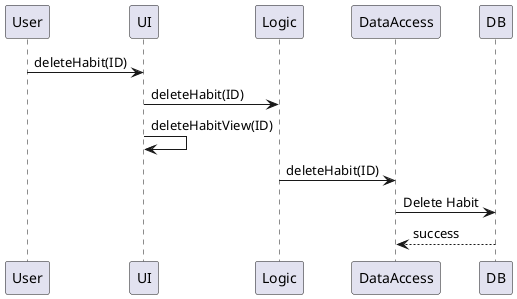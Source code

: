 @startuml
User -> UI: deleteHabit(ID)
UI -> Logic: deleteHabit(ID)
UI -> UI: deleteHabitView(ID)
Logic -> DataAccess: deleteHabit(ID)
DataAccess -> DB: Delete Habit
DB --> DataAccess: success
@enduml